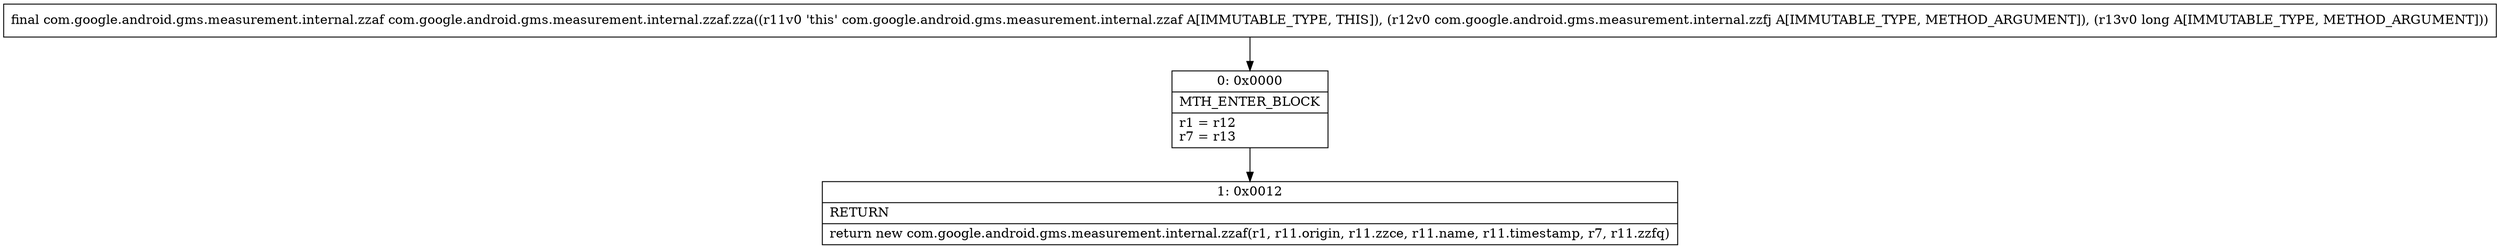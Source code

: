 digraph "CFG forcom.google.android.gms.measurement.internal.zzaf.zza(Lcom\/google\/android\/gms\/measurement\/internal\/zzfj;J)Lcom\/google\/android\/gms\/measurement\/internal\/zzaf;" {
Node_0 [shape=record,label="{0\:\ 0x0000|MTH_ENTER_BLOCK\l|r1 = r12\lr7 = r13\l}"];
Node_1 [shape=record,label="{1\:\ 0x0012|RETURN\l|return new com.google.android.gms.measurement.internal.zzaf(r1, r11.origin, r11.zzce, r11.name, r11.timestamp, r7, r11.zzfq)\l}"];
MethodNode[shape=record,label="{final com.google.android.gms.measurement.internal.zzaf com.google.android.gms.measurement.internal.zzaf.zza((r11v0 'this' com.google.android.gms.measurement.internal.zzaf A[IMMUTABLE_TYPE, THIS]), (r12v0 com.google.android.gms.measurement.internal.zzfj A[IMMUTABLE_TYPE, METHOD_ARGUMENT]), (r13v0 long A[IMMUTABLE_TYPE, METHOD_ARGUMENT])) }"];
MethodNode -> Node_0;
Node_0 -> Node_1;
}

